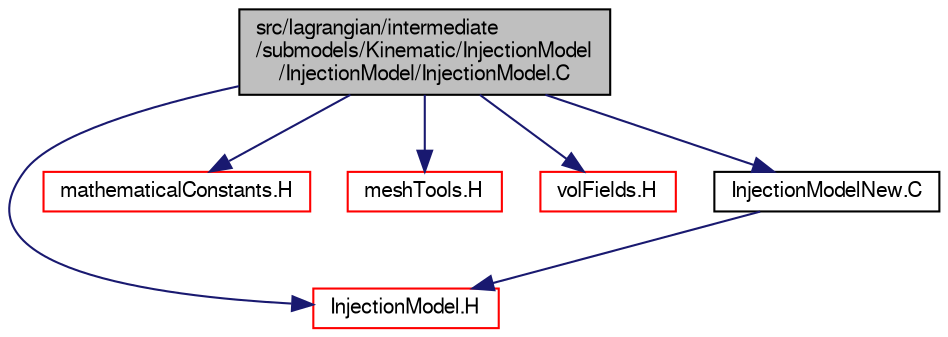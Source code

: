 digraph "src/lagrangian/intermediate/submodels/Kinematic/InjectionModel/InjectionModel/InjectionModel.C"
{
  bgcolor="transparent";
  edge [fontname="FreeSans",fontsize="10",labelfontname="FreeSans",labelfontsize="10"];
  node [fontname="FreeSans",fontsize="10",shape=record];
  Node0 [label="src/lagrangian/intermediate\l/submodels/Kinematic/InjectionModel\l/InjectionModel/InjectionModel.C",height=0.2,width=0.4,color="black", fillcolor="grey75", style="filled", fontcolor="black"];
  Node0 -> Node1 [color="midnightblue",fontsize="10",style="solid",fontname="FreeSans"];
  Node1 [label="InjectionModel.H",height=0.2,width=0.4,color="red",URL="$a05738.html"];
  Node0 -> Node159 [color="midnightblue",fontsize="10",style="solid",fontname="FreeSans"];
  Node159 [label="mathematicalConstants.H",height=0.2,width=0.4,color="red",URL="$a10238.html"];
  Node0 -> Node160 [color="midnightblue",fontsize="10",style="solid",fontname="FreeSans"];
  Node160 [label="meshTools.H",height=0.2,width=0.4,color="red",URL="$a07670.html"];
  Node0 -> Node222 [color="midnightblue",fontsize="10",style="solid",fontname="FreeSans"];
  Node222 [label="volFields.H",height=0.2,width=0.4,color="red",URL="$a02750.html"];
  Node0 -> Node328 [color="midnightblue",fontsize="10",style="solid",fontname="FreeSans"];
  Node328 [label="InjectionModelNew.C",height=0.2,width=0.4,color="black",URL="$a05750.html"];
  Node328 -> Node1 [color="midnightblue",fontsize="10",style="solid",fontname="FreeSans"];
}
